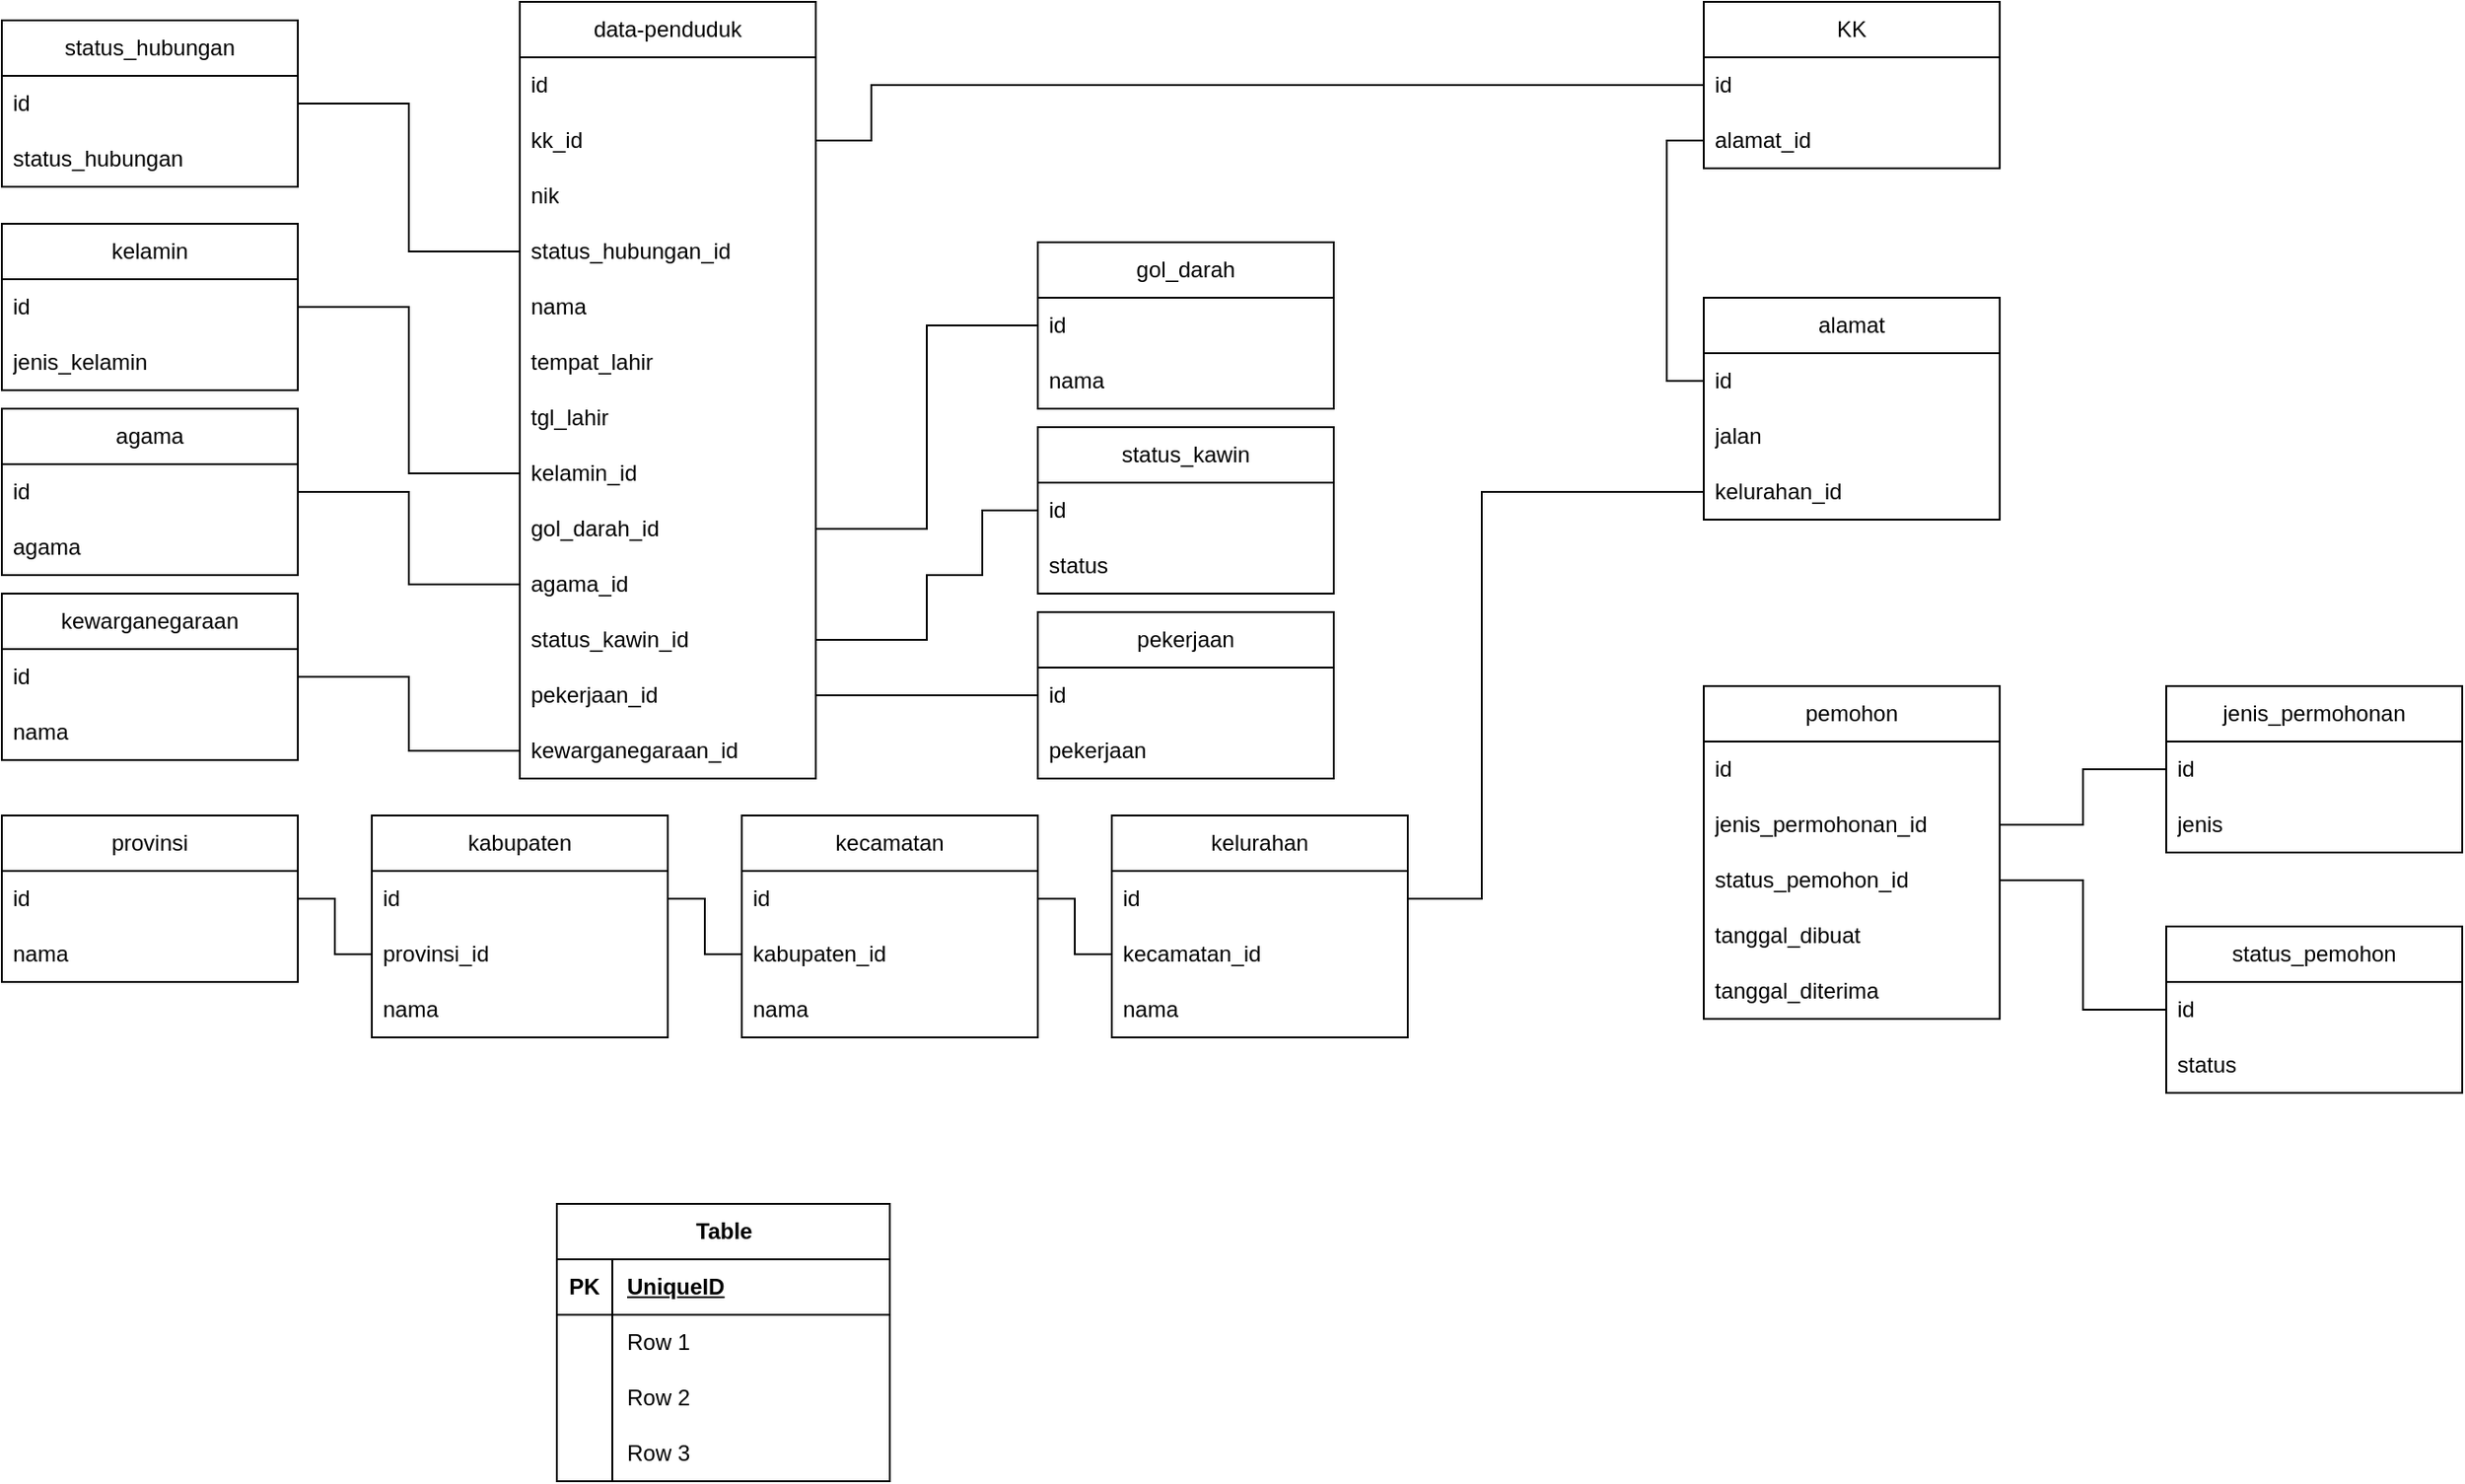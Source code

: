 <mxfile version="25.0.3">
  <diagram name="Page-1" id="0Un0IAWzI6U6qrBfIG15">
    <mxGraphModel dx="1697" dy="987" grid="1" gridSize="10" guides="1" tooltips="1" connect="1" arrows="1" fold="1" page="1" pageScale="1" pageWidth="827" pageHeight="1169" math="0" shadow="0">
      <root>
        <mxCell id="0" />
        <mxCell id="1" parent="0" />
        <mxCell id="j3dxWM0FpJ5QSCnhhDyS-1" value="data-penduduk" style="swimlane;fontStyle=0;childLayout=stackLayout;horizontal=1;startSize=30;horizontalStack=0;resizeParent=1;resizeParentMax=0;resizeLast=0;collapsible=1;marginBottom=0;whiteSpace=wrap;html=1;" parent="1" vertex="1">
          <mxGeometry x="280" y="40" width="160" height="420" as="geometry" />
        </mxCell>
        <mxCell id="j3dxWM0FpJ5QSCnhhDyS-2" value="id" style="text;strokeColor=none;fillColor=none;align=left;verticalAlign=middle;spacingLeft=4;spacingRight=4;overflow=hidden;points=[[0,0.5],[1,0.5]];portConstraint=eastwest;rotatable=0;whiteSpace=wrap;html=1;" parent="j3dxWM0FpJ5QSCnhhDyS-1" vertex="1">
          <mxGeometry y="30" width="160" height="30" as="geometry" />
        </mxCell>
        <mxCell id="KTUcgKB6S22YD4GUEnQX-1" value="kk_id" style="text;strokeColor=none;fillColor=none;align=left;verticalAlign=middle;spacingLeft=4;spacingRight=4;overflow=hidden;points=[[0,0.5],[1,0.5]];portConstraint=eastwest;rotatable=0;whiteSpace=wrap;html=1;" parent="j3dxWM0FpJ5QSCnhhDyS-1" vertex="1">
          <mxGeometry y="60" width="160" height="30" as="geometry" />
        </mxCell>
        <mxCell id="j3dxWM0FpJ5QSCnhhDyS-41" value="nik" style="text;strokeColor=none;fillColor=none;align=left;verticalAlign=middle;spacingLeft=4;spacingRight=4;overflow=hidden;points=[[0,0.5],[1,0.5]];portConstraint=eastwest;rotatable=0;whiteSpace=wrap;html=1;" parent="j3dxWM0FpJ5QSCnhhDyS-1" vertex="1">
          <mxGeometry y="90" width="160" height="30" as="geometry" />
        </mxCell>
        <mxCell id="KTUcgKB6S22YD4GUEnQX-11" value="status_hubungan_id" style="text;strokeColor=none;fillColor=none;align=left;verticalAlign=middle;spacingLeft=4;spacingRight=4;overflow=hidden;points=[[0,0.5],[1,0.5]];portConstraint=eastwest;rotatable=0;whiteSpace=wrap;html=1;" parent="j3dxWM0FpJ5QSCnhhDyS-1" vertex="1">
          <mxGeometry y="120" width="160" height="30" as="geometry" />
        </mxCell>
        <mxCell id="j3dxWM0FpJ5QSCnhhDyS-3" value="nama" style="text;strokeColor=none;fillColor=none;align=left;verticalAlign=middle;spacingLeft=4;spacingRight=4;overflow=hidden;points=[[0,0.5],[1,0.5]];portConstraint=eastwest;rotatable=0;whiteSpace=wrap;html=1;" parent="j3dxWM0FpJ5QSCnhhDyS-1" vertex="1">
          <mxGeometry y="150" width="160" height="30" as="geometry" />
        </mxCell>
        <mxCell id="j3dxWM0FpJ5QSCnhhDyS-51" value="tempat_lahir" style="text;strokeColor=none;fillColor=none;align=left;verticalAlign=middle;spacingLeft=4;spacingRight=4;overflow=hidden;points=[[0,0.5],[1,0.5]];portConstraint=eastwest;rotatable=0;whiteSpace=wrap;html=1;" parent="j3dxWM0FpJ5QSCnhhDyS-1" vertex="1">
          <mxGeometry y="180" width="160" height="30" as="geometry" />
        </mxCell>
        <mxCell id="j3dxWM0FpJ5QSCnhhDyS-52" value="tgl_lahir" style="text;strokeColor=none;fillColor=none;align=left;verticalAlign=middle;spacingLeft=4;spacingRight=4;overflow=hidden;points=[[0,0.5],[1,0.5]];portConstraint=eastwest;rotatable=0;whiteSpace=wrap;html=1;" parent="j3dxWM0FpJ5QSCnhhDyS-1" vertex="1">
          <mxGeometry y="210" width="160" height="30" as="geometry" />
        </mxCell>
        <mxCell id="j3dxWM0FpJ5QSCnhhDyS-4" value="kelamin_id" style="text;strokeColor=none;fillColor=none;align=left;verticalAlign=middle;spacingLeft=4;spacingRight=4;overflow=hidden;points=[[0,0.5],[1,0.5]];portConstraint=eastwest;rotatable=0;whiteSpace=wrap;html=1;" parent="j3dxWM0FpJ5QSCnhhDyS-1" vertex="1">
          <mxGeometry y="240" width="160" height="30" as="geometry" />
        </mxCell>
        <mxCell id="j3dxWM0FpJ5QSCnhhDyS-70" value="gol_darah_id" style="text;strokeColor=none;fillColor=none;align=left;verticalAlign=middle;spacingLeft=4;spacingRight=4;overflow=hidden;points=[[0,0.5],[1,0.5]];portConstraint=eastwest;rotatable=0;whiteSpace=wrap;html=1;" parent="j3dxWM0FpJ5QSCnhhDyS-1" vertex="1">
          <mxGeometry y="270" width="160" height="30" as="geometry" />
        </mxCell>
        <mxCell id="j3dxWM0FpJ5QSCnhhDyS-5" value="agama_id" style="text;strokeColor=none;fillColor=none;align=left;verticalAlign=middle;spacingLeft=4;spacingRight=4;overflow=hidden;points=[[0,0.5],[1,0.5]];portConstraint=eastwest;rotatable=0;whiteSpace=wrap;html=1;" parent="j3dxWM0FpJ5QSCnhhDyS-1" vertex="1">
          <mxGeometry y="300" width="160" height="30" as="geometry" />
        </mxCell>
        <mxCell id="j3dxWM0FpJ5QSCnhhDyS-39" value="status_kawin_id" style="text;strokeColor=none;fillColor=none;align=left;verticalAlign=middle;spacingLeft=4;spacingRight=4;overflow=hidden;points=[[0,0.5],[1,0.5]];portConstraint=eastwest;rotatable=0;whiteSpace=wrap;html=1;" parent="j3dxWM0FpJ5QSCnhhDyS-1" vertex="1">
          <mxGeometry y="330" width="160" height="30" as="geometry" />
        </mxCell>
        <mxCell id="j3dxWM0FpJ5QSCnhhDyS-66" value="pekerjaan_id" style="text;strokeColor=none;fillColor=none;align=left;verticalAlign=middle;spacingLeft=4;spacingRight=4;overflow=hidden;points=[[0,0.5],[1,0.5]];portConstraint=eastwest;rotatable=0;whiteSpace=wrap;html=1;" parent="j3dxWM0FpJ5QSCnhhDyS-1" vertex="1">
          <mxGeometry y="360" width="160" height="30" as="geometry" />
        </mxCell>
        <mxCell id="j3dxWM0FpJ5QSCnhhDyS-67" value="kewarganegaraan_id" style="text;strokeColor=none;fillColor=none;align=left;verticalAlign=middle;spacingLeft=4;spacingRight=4;overflow=hidden;points=[[0,0.5],[1,0.5]];portConstraint=eastwest;rotatable=0;whiteSpace=wrap;html=1;" parent="j3dxWM0FpJ5QSCnhhDyS-1" vertex="1">
          <mxGeometry y="390" width="160" height="30" as="geometry" />
        </mxCell>
        <mxCell id="j3dxWM0FpJ5QSCnhhDyS-6" value="kelamin" style="swimlane;fontStyle=0;childLayout=stackLayout;horizontal=1;startSize=30;horizontalStack=0;resizeParent=1;resizeParentMax=0;resizeLast=0;collapsible=1;marginBottom=0;whiteSpace=wrap;html=1;" parent="1" vertex="1">
          <mxGeometry y="160" width="160" height="90" as="geometry" />
        </mxCell>
        <mxCell id="j3dxWM0FpJ5QSCnhhDyS-7" value="id" style="text;strokeColor=none;fillColor=none;align=left;verticalAlign=middle;spacingLeft=4;spacingRight=4;overflow=hidden;points=[[0,0.5],[1,0.5]];portConstraint=eastwest;rotatable=0;whiteSpace=wrap;html=1;" parent="j3dxWM0FpJ5QSCnhhDyS-6" vertex="1">
          <mxGeometry y="30" width="160" height="30" as="geometry" />
        </mxCell>
        <mxCell id="j3dxWM0FpJ5QSCnhhDyS-8" value="jenis_kelamin" style="text;strokeColor=none;fillColor=none;align=left;verticalAlign=middle;spacingLeft=4;spacingRight=4;overflow=hidden;points=[[0,0.5],[1,0.5]];portConstraint=eastwest;rotatable=0;whiteSpace=wrap;html=1;" parent="j3dxWM0FpJ5QSCnhhDyS-6" vertex="1">
          <mxGeometry y="60" width="160" height="30" as="geometry" />
        </mxCell>
        <mxCell id="j3dxWM0FpJ5QSCnhhDyS-17" value="alamat" style="swimlane;fontStyle=0;childLayout=stackLayout;horizontal=1;startSize=30;horizontalStack=0;resizeParent=1;resizeParentMax=0;resizeLast=0;collapsible=1;marginBottom=0;whiteSpace=wrap;html=1;" parent="1" vertex="1">
          <mxGeometry x="920" y="200" width="160" height="120" as="geometry" />
        </mxCell>
        <mxCell id="j3dxWM0FpJ5QSCnhhDyS-18" value="id" style="text;strokeColor=none;fillColor=none;align=left;verticalAlign=middle;spacingLeft=4;spacingRight=4;overflow=hidden;points=[[0,0.5],[1,0.5]];portConstraint=eastwest;rotatable=0;whiteSpace=wrap;html=1;" parent="j3dxWM0FpJ5QSCnhhDyS-17" vertex="1">
          <mxGeometry y="30" width="160" height="30" as="geometry" />
        </mxCell>
        <mxCell id="j3dxWM0FpJ5QSCnhhDyS-19" value="jalan" style="text;strokeColor=none;fillColor=none;align=left;verticalAlign=middle;spacingLeft=4;spacingRight=4;overflow=hidden;points=[[0,0.5],[1,0.5]];portConstraint=eastwest;rotatable=0;whiteSpace=wrap;html=1;" parent="j3dxWM0FpJ5QSCnhhDyS-17" vertex="1">
          <mxGeometry y="60" width="160" height="30" as="geometry" />
        </mxCell>
        <mxCell id="j3dxWM0FpJ5QSCnhhDyS-36" value="kelurahan_id" style="text;strokeColor=none;fillColor=none;align=left;verticalAlign=middle;spacingLeft=4;spacingRight=4;overflow=hidden;points=[[0,0.5],[1,0.5]];portConstraint=eastwest;rotatable=0;whiteSpace=wrap;html=1;" parent="j3dxWM0FpJ5QSCnhhDyS-17" vertex="1">
          <mxGeometry y="90" width="160" height="30" as="geometry" />
        </mxCell>
        <mxCell id="j3dxWM0FpJ5QSCnhhDyS-20" value="provinsi" style="swimlane;fontStyle=0;childLayout=stackLayout;horizontal=1;startSize=30;horizontalStack=0;resizeParent=1;resizeParentMax=0;resizeLast=0;collapsible=1;marginBottom=0;whiteSpace=wrap;html=1;" parent="1" vertex="1">
          <mxGeometry y="480" width="160" height="90" as="geometry" />
        </mxCell>
        <mxCell id="j3dxWM0FpJ5QSCnhhDyS-21" value="id" style="text;strokeColor=none;fillColor=none;align=left;verticalAlign=middle;spacingLeft=4;spacingRight=4;overflow=hidden;points=[[0,0.5],[1,0.5]];portConstraint=eastwest;rotatable=0;whiteSpace=wrap;html=1;" parent="j3dxWM0FpJ5QSCnhhDyS-20" vertex="1">
          <mxGeometry y="30" width="160" height="30" as="geometry" />
        </mxCell>
        <mxCell id="j3dxWM0FpJ5QSCnhhDyS-22" value="nama" style="text;strokeColor=none;fillColor=none;align=left;verticalAlign=middle;spacingLeft=4;spacingRight=4;overflow=hidden;points=[[0,0.5],[1,0.5]];portConstraint=eastwest;rotatable=0;whiteSpace=wrap;html=1;" parent="j3dxWM0FpJ5QSCnhhDyS-20" vertex="1">
          <mxGeometry y="60" width="160" height="30" as="geometry" />
        </mxCell>
        <mxCell id="j3dxWM0FpJ5QSCnhhDyS-24" value="kabupaten" style="swimlane;fontStyle=0;childLayout=stackLayout;horizontal=1;startSize=30;horizontalStack=0;resizeParent=1;resizeParentMax=0;resizeLast=0;collapsible=1;marginBottom=0;whiteSpace=wrap;html=1;" parent="1" vertex="1">
          <mxGeometry x="200" y="480" width="160" height="120" as="geometry" />
        </mxCell>
        <mxCell id="j3dxWM0FpJ5QSCnhhDyS-25" value="id" style="text;strokeColor=none;fillColor=none;align=left;verticalAlign=middle;spacingLeft=4;spacingRight=4;overflow=hidden;points=[[0,0.5],[1,0.5]];portConstraint=eastwest;rotatable=0;whiteSpace=wrap;html=1;" parent="j3dxWM0FpJ5QSCnhhDyS-24" vertex="1">
          <mxGeometry y="30" width="160" height="30" as="geometry" />
        </mxCell>
        <mxCell id="j3dxWM0FpJ5QSCnhhDyS-26" value="provinsi_id" style="text;strokeColor=none;fillColor=none;align=left;verticalAlign=middle;spacingLeft=4;spacingRight=4;overflow=hidden;points=[[0,0.5],[1,0.5]];portConstraint=eastwest;rotatable=0;whiteSpace=wrap;html=1;" parent="j3dxWM0FpJ5QSCnhhDyS-24" vertex="1">
          <mxGeometry y="60" width="160" height="30" as="geometry" />
        </mxCell>
        <mxCell id="j3dxWM0FpJ5QSCnhhDyS-74" value="nama" style="text;strokeColor=none;fillColor=none;align=left;verticalAlign=middle;spacingLeft=4;spacingRight=4;overflow=hidden;points=[[0,0.5],[1,0.5]];portConstraint=eastwest;rotatable=0;whiteSpace=wrap;html=1;" parent="j3dxWM0FpJ5QSCnhhDyS-24" vertex="1">
          <mxGeometry y="90" width="160" height="30" as="geometry" />
        </mxCell>
        <mxCell id="j3dxWM0FpJ5QSCnhhDyS-27" value="kecamatan" style="swimlane;fontStyle=0;childLayout=stackLayout;horizontal=1;startSize=30;horizontalStack=0;resizeParent=1;resizeParentMax=0;resizeLast=0;collapsible=1;marginBottom=0;whiteSpace=wrap;html=1;" parent="1" vertex="1">
          <mxGeometry x="400" y="480" width="160" height="120" as="geometry" />
        </mxCell>
        <mxCell id="j3dxWM0FpJ5QSCnhhDyS-28" value="id" style="text;strokeColor=none;fillColor=none;align=left;verticalAlign=middle;spacingLeft=4;spacingRight=4;overflow=hidden;points=[[0,0.5],[1,0.5]];portConstraint=eastwest;rotatable=0;whiteSpace=wrap;html=1;" parent="j3dxWM0FpJ5QSCnhhDyS-27" vertex="1">
          <mxGeometry y="30" width="160" height="30" as="geometry" />
        </mxCell>
        <mxCell id="j3dxWM0FpJ5QSCnhhDyS-29" value="kabupaten_id" style="text;strokeColor=none;fillColor=none;align=left;verticalAlign=middle;spacingLeft=4;spacingRight=4;overflow=hidden;points=[[0,0.5],[1,0.5]];portConstraint=eastwest;rotatable=0;whiteSpace=wrap;html=1;" parent="j3dxWM0FpJ5QSCnhhDyS-27" vertex="1">
          <mxGeometry y="60" width="160" height="30" as="geometry" />
        </mxCell>
        <mxCell id="j3dxWM0FpJ5QSCnhhDyS-75" value="nama" style="text;strokeColor=none;fillColor=none;align=left;verticalAlign=middle;spacingLeft=4;spacingRight=4;overflow=hidden;points=[[0,0.5],[1,0.5]];portConstraint=eastwest;rotatable=0;whiteSpace=wrap;html=1;" parent="j3dxWM0FpJ5QSCnhhDyS-27" vertex="1">
          <mxGeometry y="90" width="160" height="30" as="geometry" />
        </mxCell>
        <mxCell id="j3dxWM0FpJ5QSCnhhDyS-30" value="kelurahan" style="swimlane;fontStyle=0;childLayout=stackLayout;horizontal=1;startSize=30;horizontalStack=0;resizeParent=1;resizeParentMax=0;resizeLast=0;collapsible=1;marginBottom=0;whiteSpace=wrap;html=1;" parent="1" vertex="1">
          <mxGeometry x="600" y="480" width="160" height="120" as="geometry" />
        </mxCell>
        <mxCell id="j3dxWM0FpJ5QSCnhhDyS-31" value="id" style="text;strokeColor=none;fillColor=none;align=left;verticalAlign=middle;spacingLeft=4;spacingRight=4;overflow=hidden;points=[[0,0.5],[1,0.5]];portConstraint=eastwest;rotatable=0;whiteSpace=wrap;html=1;" parent="j3dxWM0FpJ5QSCnhhDyS-30" vertex="1">
          <mxGeometry y="30" width="160" height="30" as="geometry" />
        </mxCell>
        <mxCell id="j3dxWM0FpJ5QSCnhhDyS-32" value="kecamatan_id" style="text;strokeColor=none;fillColor=none;align=left;verticalAlign=middle;spacingLeft=4;spacingRight=4;overflow=hidden;points=[[0,0.5],[1,0.5]];portConstraint=eastwest;rotatable=0;whiteSpace=wrap;html=1;" parent="j3dxWM0FpJ5QSCnhhDyS-30" vertex="1">
          <mxGeometry y="60" width="160" height="30" as="geometry" />
        </mxCell>
        <mxCell id="j3dxWM0FpJ5QSCnhhDyS-76" value="nama" style="text;strokeColor=none;fillColor=none;align=left;verticalAlign=middle;spacingLeft=4;spacingRight=4;overflow=hidden;points=[[0,0.5],[1,0.5]];portConstraint=eastwest;rotatable=0;whiteSpace=wrap;html=1;" parent="j3dxWM0FpJ5QSCnhhDyS-30" vertex="1">
          <mxGeometry y="90" width="160" height="30" as="geometry" />
        </mxCell>
        <mxCell id="j3dxWM0FpJ5QSCnhhDyS-42" value="gol_darah" style="swimlane;fontStyle=0;childLayout=stackLayout;horizontal=1;startSize=30;horizontalStack=0;resizeParent=1;resizeParentMax=0;resizeLast=0;collapsible=1;marginBottom=0;whiteSpace=wrap;html=1;" parent="1" vertex="1">
          <mxGeometry x="560" y="170" width="160" height="90" as="geometry" />
        </mxCell>
        <mxCell id="j3dxWM0FpJ5QSCnhhDyS-43" value="id" style="text;strokeColor=none;fillColor=none;align=left;verticalAlign=middle;spacingLeft=4;spacingRight=4;overflow=hidden;points=[[0,0.5],[1,0.5]];portConstraint=eastwest;rotatable=0;whiteSpace=wrap;html=1;" parent="j3dxWM0FpJ5QSCnhhDyS-42" vertex="1">
          <mxGeometry y="30" width="160" height="30" as="geometry" />
        </mxCell>
        <mxCell id="j3dxWM0FpJ5QSCnhhDyS-44" value="nama" style="text;strokeColor=none;fillColor=none;align=left;verticalAlign=middle;spacingLeft=4;spacingRight=4;overflow=hidden;points=[[0,0.5],[1,0.5]];portConstraint=eastwest;rotatable=0;whiteSpace=wrap;html=1;" parent="j3dxWM0FpJ5QSCnhhDyS-42" vertex="1">
          <mxGeometry y="60" width="160" height="30" as="geometry" />
        </mxCell>
        <mxCell id="j3dxWM0FpJ5QSCnhhDyS-11" value="agama" style="swimlane;fontStyle=0;childLayout=stackLayout;horizontal=1;startSize=30;horizontalStack=0;resizeParent=1;resizeParentMax=0;resizeLast=0;collapsible=1;marginBottom=0;whiteSpace=wrap;html=1;" parent="1" vertex="1">
          <mxGeometry y="260" width="160" height="90" as="geometry" />
        </mxCell>
        <mxCell id="j3dxWM0FpJ5QSCnhhDyS-12" value="id" style="text;strokeColor=none;fillColor=none;align=left;verticalAlign=middle;spacingLeft=4;spacingRight=4;overflow=hidden;points=[[0,0.5],[1,0.5]];portConstraint=eastwest;rotatable=0;whiteSpace=wrap;html=1;" parent="j3dxWM0FpJ5QSCnhhDyS-11" vertex="1">
          <mxGeometry y="30" width="160" height="30" as="geometry" />
        </mxCell>
        <mxCell id="j3dxWM0FpJ5QSCnhhDyS-13" value="agama" style="text;strokeColor=none;fillColor=none;align=left;verticalAlign=middle;spacingLeft=4;spacingRight=4;overflow=hidden;points=[[0,0.5],[1,0.5]];portConstraint=eastwest;rotatable=0;whiteSpace=wrap;html=1;" parent="j3dxWM0FpJ5QSCnhhDyS-11" vertex="1">
          <mxGeometry y="60" width="160" height="30" as="geometry" />
        </mxCell>
        <mxCell id="j3dxWM0FpJ5QSCnhhDyS-71" style="edgeStyle=orthogonalEdgeStyle;rounded=0;orthogonalLoop=1;jettySize=auto;html=1;endArrow=none;endFill=0;" parent="1" source="j3dxWM0FpJ5QSCnhhDyS-43" target="j3dxWM0FpJ5QSCnhhDyS-70" edge="1">
          <mxGeometry relative="1" as="geometry" />
        </mxCell>
        <mxCell id="j3dxWM0FpJ5QSCnhhDyS-73" style="edgeStyle=orthogonalEdgeStyle;rounded=0;orthogonalLoop=1;jettySize=auto;html=1;endArrow=none;endFill=0;" parent="1" source="j3dxWM0FpJ5QSCnhhDyS-12" target="j3dxWM0FpJ5QSCnhhDyS-5" edge="1">
          <mxGeometry relative="1" as="geometry" />
        </mxCell>
        <mxCell id="j3dxWM0FpJ5QSCnhhDyS-78" style="edgeStyle=orthogonalEdgeStyle;rounded=0;orthogonalLoop=1;jettySize=auto;html=1;endArrow=none;endFill=0;" parent="1" source="j3dxWM0FpJ5QSCnhhDyS-32" target="j3dxWM0FpJ5QSCnhhDyS-28" edge="1">
          <mxGeometry relative="1" as="geometry" />
        </mxCell>
        <mxCell id="j3dxWM0FpJ5QSCnhhDyS-79" style="edgeStyle=orthogonalEdgeStyle;rounded=0;orthogonalLoop=1;jettySize=auto;html=1;endArrow=none;endFill=0;" parent="1" source="j3dxWM0FpJ5QSCnhhDyS-29" target="j3dxWM0FpJ5QSCnhhDyS-25" edge="1">
          <mxGeometry relative="1" as="geometry" />
        </mxCell>
        <mxCell id="j3dxWM0FpJ5QSCnhhDyS-80" style="edgeStyle=orthogonalEdgeStyle;rounded=0;orthogonalLoop=1;jettySize=auto;html=1;endArrow=none;endFill=0;" parent="1" source="j3dxWM0FpJ5QSCnhhDyS-26" target="j3dxWM0FpJ5QSCnhhDyS-21" edge="1">
          <mxGeometry relative="1" as="geometry" />
        </mxCell>
        <mxCell id="j3dxWM0FpJ5QSCnhhDyS-84" value="status_kawin" style="swimlane;fontStyle=0;childLayout=stackLayout;horizontal=1;startSize=30;horizontalStack=0;resizeParent=1;resizeParentMax=0;resizeLast=0;collapsible=1;marginBottom=0;whiteSpace=wrap;html=1;" parent="1" vertex="1">
          <mxGeometry x="560" y="270" width="160" height="90" as="geometry" />
        </mxCell>
        <mxCell id="j3dxWM0FpJ5QSCnhhDyS-85" value="id" style="text;strokeColor=none;fillColor=none;align=left;verticalAlign=middle;spacingLeft=4;spacingRight=4;overflow=hidden;points=[[0,0.5],[1,0.5]];portConstraint=eastwest;rotatable=0;whiteSpace=wrap;html=1;" parent="j3dxWM0FpJ5QSCnhhDyS-84" vertex="1">
          <mxGeometry y="30" width="160" height="30" as="geometry" />
        </mxCell>
        <mxCell id="j3dxWM0FpJ5QSCnhhDyS-86" value="status" style="text;strokeColor=none;fillColor=none;align=left;verticalAlign=middle;spacingLeft=4;spacingRight=4;overflow=hidden;points=[[0,0.5],[1,0.5]];portConstraint=eastwest;rotatable=0;whiteSpace=wrap;html=1;" parent="j3dxWM0FpJ5QSCnhhDyS-84" vertex="1">
          <mxGeometry y="60" width="160" height="30" as="geometry" />
        </mxCell>
        <mxCell id="j3dxWM0FpJ5QSCnhhDyS-88" style="edgeStyle=orthogonalEdgeStyle;rounded=0;orthogonalLoop=1;jettySize=auto;html=1;endArrow=none;endFill=0;" parent="1" source="j3dxWM0FpJ5QSCnhhDyS-85" target="j3dxWM0FpJ5QSCnhhDyS-39" edge="1">
          <mxGeometry relative="1" as="geometry">
            <Array as="points">
              <mxPoint x="530" y="315" />
              <mxPoint x="530" y="350" />
              <mxPoint x="500" y="350" />
              <mxPoint x="500" y="385" />
            </Array>
          </mxGeometry>
        </mxCell>
        <mxCell id="j3dxWM0FpJ5QSCnhhDyS-89" value="pekerjaan" style="swimlane;fontStyle=0;childLayout=stackLayout;horizontal=1;startSize=30;horizontalStack=0;resizeParent=1;resizeParentMax=0;resizeLast=0;collapsible=1;marginBottom=0;whiteSpace=wrap;html=1;" parent="1" vertex="1">
          <mxGeometry x="560" y="370" width="160" height="90" as="geometry" />
        </mxCell>
        <mxCell id="j3dxWM0FpJ5QSCnhhDyS-90" value="id" style="text;strokeColor=none;fillColor=none;align=left;verticalAlign=middle;spacingLeft=4;spacingRight=4;overflow=hidden;points=[[0,0.5],[1,0.5]];portConstraint=eastwest;rotatable=0;whiteSpace=wrap;html=1;" parent="j3dxWM0FpJ5QSCnhhDyS-89" vertex="1">
          <mxGeometry y="30" width="160" height="30" as="geometry" />
        </mxCell>
        <mxCell id="j3dxWM0FpJ5QSCnhhDyS-91" value="pekerjaan" style="text;strokeColor=none;fillColor=none;align=left;verticalAlign=middle;spacingLeft=4;spacingRight=4;overflow=hidden;points=[[0,0.5],[1,0.5]];portConstraint=eastwest;rotatable=0;whiteSpace=wrap;html=1;" parent="j3dxWM0FpJ5QSCnhhDyS-89" vertex="1">
          <mxGeometry y="60" width="160" height="30" as="geometry" />
        </mxCell>
        <mxCell id="j3dxWM0FpJ5QSCnhhDyS-92" style="edgeStyle=orthogonalEdgeStyle;rounded=0;orthogonalLoop=1;jettySize=auto;html=1;endArrow=none;endFill=0;" parent="1" source="j3dxWM0FpJ5QSCnhhDyS-36" target="j3dxWM0FpJ5QSCnhhDyS-31" edge="1">
          <mxGeometry relative="1" as="geometry">
            <Array as="points">
              <mxPoint x="800" y="305" />
              <mxPoint x="800" y="525" />
            </Array>
          </mxGeometry>
        </mxCell>
        <mxCell id="j3dxWM0FpJ5QSCnhhDyS-93" style="edgeStyle=orthogonalEdgeStyle;rounded=0;orthogonalLoop=1;jettySize=auto;html=1;endArrow=none;endFill=0;" parent="1" source="j3dxWM0FpJ5QSCnhhDyS-90" target="j3dxWM0FpJ5QSCnhhDyS-66" edge="1">
          <mxGeometry relative="1" as="geometry" />
        </mxCell>
        <mxCell id="j3dxWM0FpJ5QSCnhhDyS-94" value="kewarganegaraan" style="swimlane;fontStyle=0;childLayout=stackLayout;horizontal=1;startSize=30;horizontalStack=0;resizeParent=1;resizeParentMax=0;resizeLast=0;collapsible=1;marginBottom=0;whiteSpace=wrap;html=1;" parent="1" vertex="1">
          <mxGeometry y="360" width="160" height="90" as="geometry" />
        </mxCell>
        <mxCell id="j3dxWM0FpJ5QSCnhhDyS-95" value="id" style="text;strokeColor=none;fillColor=none;align=left;verticalAlign=middle;spacingLeft=4;spacingRight=4;overflow=hidden;points=[[0,0.5],[1,0.5]];portConstraint=eastwest;rotatable=0;whiteSpace=wrap;html=1;" parent="j3dxWM0FpJ5QSCnhhDyS-94" vertex="1">
          <mxGeometry y="30" width="160" height="30" as="geometry" />
        </mxCell>
        <mxCell id="j3dxWM0FpJ5QSCnhhDyS-96" value="nama" style="text;strokeColor=none;fillColor=none;align=left;verticalAlign=middle;spacingLeft=4;spacingRight=4;overflow=hidden;points=[[0,0.5],[1,0.5]];portConstraint=eastwest;rotatable=0;whiteSpace=wrap;html=1;" parent="j3dxWM0FpJ5QSCnhhDyS-94" vertex="1">
          <mxGeometry y="60" width="160" height="30" as="geometry" />
        </mxCell>
        <mxCell id="j3dxWM0FpJ5QSCnhhDyS-97" style="edgeStyle=orthogonalEdgeStyle;rounded=0;orthogonalLoop=1;jettySize=auto;html=1;endArrow=none;endFill=0;" parent="1" source="j3dxWM0FpJ5QSCnhhDyS-4" target="j3dxWM0FpJ5QSCnhhDyS-7" edge="1">
          <mxGeometry relative="1" as="geometry" />
        </mxCell>
        <mxCell id="j3dxWM0FpJ5QSCnhhDyS-98" style="edgeStyle=orthogonalEdgeStyle;rounded=0;orthogonalLoop=1;jettySize=auto;html=1;endArrow=none;endFill=0;" parent="1" source="j3dxWM0FpJ5QSCnhhDyS-67" target="j3dxWM0FpJ5QSCnhhDyS-95" edge="1">
          <mxGeometry relative="1" as="geometry" />
        </mxCell>
        <mxCell id="KTUcgKB6S22YD4GUEnQX-2" value="KK" style="swimlane;fontStyle=0;childLayout=stackLayout;horizontal=1;startSize=30;horizontalStack=0;resizeParent=1;resizeParentMax=0;resizeLast=0;collapsible=1;marginBottom=0;whiteSpace=wrap;html=1;" parent="1" vertex="1">
          <mxGeometry x="920" y="40" width="160" height="90" as="geometry" />
        </mxCell>
        <mxCell id="KTUcgKB6S22YD4GUEnQX-3" value="id" style="text;strokeColor=none;fillColor=none;align=left;verticalAlign=middle;spacingLeft=4;spacingRight=4;overflow=hidden;points=[[0,0.5],[1,0.5]];portConstraint=eastwest;rotatable=0;whiteSpace=wrap;html=1;" parent="KTUcgKB6S22YD4GUEnQX-2" vertex="1">
          <mxGeometry y="30" width="160" height="30" as="geometry" />
        </mxCell>
        <mxCell id="KTUcgKB6S22YD4GUEnQX-4" value="alamat_id" style="text;strokeColor=none;fillColor=none;align=left;verticalAlign=middle;spacingLeft=4;spacingRight=4;overflow=hidden;points=[[0,0.5],[1,0.5]];portConstraint=eastwest;rotatable=0;whiteSpace=wrap;html=1;" parent="KTUcgKB6S22YD4GUEnQX-2" vertex="1">
          <mxGeometry y="60" width="160" height="30" as="geometry" />
        </mxCell>
        <mxCell id="KTUcgKB6S22YD4GUEnQX-6" style="edgeStyle=orthogonalEdgeStyle;rounded=0;orthogonalLoop=1;jettySize=auto;html=1;endArrow=none;endFill=0;" parent="1" source="KTUcgKB6S22YD4GUEnQX-1" target="KTUcgKB6S22YD4GUEnQX-3" edge="1">
          <mxGeometry relative="1" as="geometry">
            <Array as="points">
              <mxPoint x="470" y="115" />
              <mxPoint x="470" y="85" />
            </Array>
          </mxGeometry>
        </mxCell>
        <mxCell id="KTUcgKB6S22YD4GUEnQX-7" style="edgeStyle=orthogonalEdgeStyle;rounded=0;orthogonalLoop=1;jettySize=auto;html=1;endArrow=none;endFill=0;" parent="1" source="KTUcgKB6S22YD4GUEnQX-4" target="j3dxWM0FpJ5QSCnhhDyS-18" edge="1">
          <mxGeometry relative="1" as="geometry">
            <Array as="points">
              <mxPoint x="900" y="115" />
              <mxPoint x="900" y="245" />
            </Array>
          </mxGeometry>
        </mxCell>
        <mxCell id="KTUcgKB6S22YD4GUEnQX-8" value="status_hubungan" style="swimlane;fontStyle=0;childLayout=stackLayout;horizontal=1;startSize=30;horizontalStack=0;resizeParent=1;resizeParentMax=0;resizeLast=0;collapsible=1;marginBottom=0;whiteSpace=wrap;html=1;" parent="1" vertex="1">
          <mxGeometry y="50" width="160" height="90" as="geometry" />
        </mxCell>
        <mxCell id="KTUcgKB6S22YD4GUEnQX-9" value="id" style="text;strokeColor=none;fillColor=none;align=left;verticalAlign=middle;spacingLeft=4;spacingRight=4;overflow=hidden;points=[[0,0.5],[1,0.5]];portConstraint=eastwest;rotatable=0;whiteSpace=wrap;html=1;" parent="KTUcgKB6S22YD4GUEnQX-8" vertex="1">
          <mxGeometry y="30" width="160" height="30" as="geometry" />
        </mxCell>
        <mxCell id="KTUcgKB6S22YD4GUEnQX-10" value="status_hubungan" style="text;strokeColor=none;fillColor=none;align=left;verticalAlign=middle;spacingLeft=4;spacingRight=4;overflow=hidden;points=[[0,0.5],[1,0.5]];portConstraint=eastwest;rotatable=0;whiteSpace=wrap;html=1;" parent="KTUcgKB6S22YD4GUEnQX-8" vertex="1">
          <mxGeometry y="60" width="160" height="30" as="geometry" />
        </mxCell>
        <mxCell id="KTUcgKB6S22YD4GUEnQX-12" style="edgeStyle=orthogonalEdgeStyle;rounded=0;orthogonalLoop=1;jettySize=auto;html=1;endArrow=none;endFill=0;" parent="1" source="KTUcgKB6S22YD4GUEnQX-11" target="KTUcgKB6S22YD4GUEnQX-9" edge="1">
          <mxGeometry relative="1" as="geometry" />
        </mxCell>
        <mxCell id="KTUcgKB6S22YD4GUEnQX-13" value="pemohon" style="swimlane;fontStyle=0;childLayout=stackLayout;horizontal=1;startSize=30;horizontalStack=0;resizeParent=1;resizeParentMax=0;resizeLast=0;collapsible=1;marginBottom=0;whiteSpace=wrap;html=1;" parent="1" vertex="1">
          <mxGeometry x="920" y="410" width="160" height="180" as="geometry" />
        </mxCell>
        <mxCell id="KTUcgKB6S22YD4GUEnQX-14" value="id" style="text;strokeColor=none;fillColor=none;align=left;verticalAlign=middle;spacingLeft=4;spacingRight=4;overflow=hidden;points=[[0,0.5],[1,0.5]];portConstraint=eastwest;rotatable=0;whiteSpace=wrap;html=1;" parent="KTUcgKB6S22YD4GUEnQX-13" vertex="1">
          <mxGeometry y="30" width="160" height="30" as="geometry" />
        </mxCell>
        <mxCell id="KTUcgKB6S22YD4GUEnQX-15" value="jenis_permohonan_id" style="text;strokeColor=none;fillColor=none;align=left;verticalAlign=middle;spacingLeft=4;spacingRight=4;overflow=hidden;points=[[0,0.5],[1,0.5]];portConstraint=eastwest;rotatable=0;whiteSpace=wrap;html=1;" parent="KTUcgKB6S22YD4GUEnQX-13" vertex="1">
          <mxGeometry y="60" width="160" height="30" as="geometry" />
        </mxCell>
        <mxCell id="KTUcgKB6S22YD4GUEnQX-23" value="status_pemohon_id" style="text;strokeColor=none;fillColor=none;align=left;verticalAlign=middle;spacingLeft=4;spacingRight=4;overflow=hidden;points=[[0,0.5],[1,0.5]];portConstraint=eastwest;rotatable=0;whiteSpace=wrap;html=1;" parent="KTUcgKB6S22YD4GUEnQX-13" vertex="1">
          <mxGeometry y="90" width="160" height="30" as="geometry" />
        </mxCell>
        <mxCell id="KTUcgKB6S22YD4GUEnQX-21" value="tanggal_dibuat" style="text;strokeColor=none;fillColor=none;align=left;verticalAlign=middle;spacingLeft=4;spacingRight=4;overflow=hidden;points=[[0,0.5],[1,0.5]];portConstraint=eastwest;rotatable=0;whiteSpace=wrap;html=1;" parent="KTUcgKB6S22YD4GUEnQX-13" vertex="1">
          <mxGeometry y="120" width="160" height="30" as="geometry" />
        </mxCell>
        <mxCell id="KTUcgKB6S22YD4GUEnQX-22" value="tanggal_diterima" style="text;strokeColor=none;fillColor=none;align=left;verticalAlign=middle;spacingLeft=4;spacingRight=4;overflow=hidden;points=[[0,0.5],[1,0.5]];portConstraint=eastwest;rotatable=0;whiteSpace=wrap;html=1;" parent="KTUcgKB6S22YD4GUEnQX-13" vertex="1">
          <mxGeometry y="150" width="160" height="30" as="geometry" />
        </mxCell>
        <mxCell id="KTUcgKB6S22YD4GUEnQX-17" value="jenis_permohonan" style="swimlane;fontStyle=0;childLayout=stackLayout;horizontal=1;startSize=30;horizontalStack=0;resizeParent=1;resizeParentMax=0;resizeLast=0;collapsible=1;marginBottom=0;whiteSpace=wrap;html=1;" parent="1" vertex="1">
          <mxGeometry x="1170" y="410" width="160" height="90" as="geometry" />
        </mxCell>
        <mxCell id="KTUcgKB6S22YD4GUEnQX-18" value="id" style="text;strokeColor=none;fillColor=none;align=left;verticalAlign=middle;spacingLeft=4;spacingRight=4;overflow=hidden;points=[[0,0.5],[1,0.5]];portConstraint=eastwest;rotatable=0;whiteSpace=wrap;html=1;" parent="KTUcgKB6S22YD4GUEnQX-17" vertex="1">
          <mxGeometry y="30" width="160" height="30" as="geometry" />
        </mxCell>
        <mxCell id="KTUcgKB6S22YD4GUEnQX-19" value="jenis" style="text;strokeColor=none;fillColor=none;align=left;verticalAlign=middle;spacingLeft=4;spacingRight=4;overflow=hidden;points=[[0,0.5],[1,0.5]];portConstraint=eastwest;rotatable=0;whiteSpace=wrap;html=1;" parent="KTUcgKB6S22YD4GUEnQX-17" vertex="1">
          <mxGeometry y="60" width="160" height="30" as="geometry" />
        </mxCell>
        <mxCell id="KTUcgKB6S22YD4GUEnQX-20" style="edgeStyle=orthogonalEdgeStyle;rounded=0;orthogonalLoop=1;jettySize=auto;html=1;endArrow=none;endFill=0;" parent="1" source="KTUcgKB6S22YD4GUEnQX-15" target="KTUcgKB6S22YD4GUEnQX-18" edge="1">
          <mxGeometry relative="1" as="geometry" />
        </mxCell>
        <mxCell id="KTUcgKB6S22YD4GUEnQX-24" value="status_pemohon" style="swimlane;fontStyle=0;childLayout=stackLayout;horizontal=1;startSize=30;horizontalStack=0;resizeParent=1;resizeParentMax=0;resizeLast=0;collapsible=1;marginBottom=0;whiteSpace=wrap;html=1;" parent="1" vertex="1">
          <mxGeometry x="1170" y="540" width="160" height="90" as="geometry" />
        </mxCell>
        <mxCell id="KTUcgKB6S22YD4GUEnQX-25" value="id" style="text;strokeColor=none;fillColor=none;align=left;verticalAlign=middle;spacingLeft=4;spacingRight=4;overflow=hidden;points=[[0,0.5],[1,0.5]];portConstraint=eastwest;rotatable=0;whiteSpace=wrap;html=1;" parent="KTUcgKB6S22YD4GUEnQX-24" vertex="1">
          <mxGeometry y="30" width="160" height="30" as="geometry" />
        </mxCell>
        <mxCell id="KTUcgKB6S22YD4GUEnQX-26" value="status" style="text;strokeColor=none;fillColor=none;align=left;verticalAlign=middle;spacingLeft=4;spacingRight=4;overflow=hidden;points=[[0,0.5],[1,0.5]];portConstraint=eastwest;rotatable=0;whiteSpace=wrap;html=1;" parent="KTUcgKB6S22YD4GUEnQX-24" vertex="1">
          <mxGeometry y="60" width="160" height="30" as="geometry" />
        </mxCell>
        <mxCell id="KTUcgKB6S22YD4GUEnQX-27" style="edgeStyle=orthogonalEdgeStyle;rounded=0;orthogonalLoop=1;jettySize=auto;html=1;endArrow=none;endFill=0;" parent="1" source="KTUcgKB6S22YD4GUEnQX-23" target="KTUcgKB6S22YD4GUEnQX-25" edge="1">
          <mxGeometry relative="1" as="geometry" />
        </mxCell>
        <mxCell id="vzCedA02A4Vlrn79osnB-1" value="Table" style="shape=table;startSize=30;container=1;collapsible=1;childLayout=tableLayout;fixedRows=1;rowLines=0;fontStyle=1;align=center;resizeLast=1;html=1;" vertex="1" parent="1">
          <mxGeometry x="300" y="690" width="180" height="150" as="geometry" />
        </mxCell>
        <mxCell id="vzCedA02A4Vlrn79osnB-2" value="" style="shape=tableRow;horizontal=0;startSize=0;swimlaneHead=0;swimlaneBody=0;fillColor=none;collapsible=0;dropTarget=0;points=[[0,0.5],[1,0.5]];portConstraint=eastwest;top=0;left=0;right=0;bottom=1;" vertex="1" parent="vzCedA02A4Vlrn79osnB-1">
          <mxGeometry y="30" width="180" height="30" as="geometry" />
        </mxCell>
        <mxCell id="vzCedA02A4Vlrn79osnB-3" value="PK" style="shape=partialRectangle;connectable=0;fillColor=none;top=0;left=0;bottom=0;right=0;fontStyle=1;overflow=hidden;whiteSpace=wrap;html=1;" vertex="1" parent="vzCedA02A4Vlrn79osnB-2">
          <mxGeometry width="30" height="30" as="geometry">
            <mxRectangle width="30" height="30" as="alternateBounds" />
          </mxGeometry>
        </mxCell>
        <mxCell id="vzCedA02A4Vlrn79osnB-4" value="UniqueID" style="shape=partialRectangle;connectable=0;fillColor=none;top=0;left=0;bottom=0;right=0;align=left;spacingLeft=6;fontStyle=5;overflow=hidden;whiteSpace=wrap;html=1;" vertex="1" parent="vzCedA02A4Vlrn79osnB-2">
          <mxGeometry x="30" width="150" height="30" as="geometry">
            <mxRectangle width="150" height="30" as="alternateBounds" />
          </mxGeometry>
        </mxCell>
        <mxCell id="vzCedA02A4Vlrn79osnB-5" value="" style="shape=tableRow;horizontal=0;startSize=0;swimlaneHead=0;swimlaneBody=0;fillColor=none;collapsible=0;dropTarget=0;points=[[0,0.5],[1,0.5]];portConstraint=eastwest;top=0;left=0;right=0;bottom=0;" vertex="1" parent="vzCedA02A4Vlrn79osnB-1">
          <mxGeometry y="60" width="180" height="30" as="geometry" />
        </mxCell>
        <mxCell id="vzCedA02A4Vlrn79osnB-6" value="" style="shape=partialRectangle;connectable=0;fillColor=none;top=0;left=0;bottom=0;right=0;editable=1;overflow=hidden;whiteSpace=wrap;html=1;" vertex="1" parent="vzCedA02A4Vlrn79osnB-5">
          <mxGeometry width="30" height="30" as="geometry">
            <mxRectangle width="30" height="30" as="alternateBounds" />
          </mxGeometry>
        </mxCell>
        <mxCell id="vzCedA02A4Vlrn79osnB-7" value="Row 1" style="shape=partialRectangle;connectable=0;fillColor=none;top=0;left=0;bottom=0;right=0;align=left;spacingLeft=6;overflow=hidden;whiteSpace=wrap;html=1;" vertex="1" parent="vzCedA02A4Vlrn79osnB-5">
          <mxGeometry x="30" width="150" height="30" as="geometry">
            <mxRectangle width="150" height="30" as="alternateBounds" />
          </mxGeometry>
        </mxCell>
        <mxCell id="vzCedA02A4Vlrn79osnB-8" value="" style="shape=tableRow;horizontal=0;startSize=0;swimlaneHead=0;swimlaneBody=0;fillColor=none;collapsible=0;dropTarget=0;points=[[0,0.5],[1,0.5]];portConstraint=eastwest;top=0;left=0;right=0;bottom=0;" vertex="1" parent="vzCedA02A4Vlrn79osnB-1">
          <mxGeometry y="90" width="180" height="30" as="geometry" />
        </mxCell>
        <mxCell id="vzCedA02A4Vlrn79osnB-9" value="" style="shape=partialRectangle;connectable=0;fillColor=none;top=0;left=0;bottom=0;right=0;editable=1;overflow=hidden;whiteSpace=wrap;html=1;" vertex="1" parent="vzCedA02A4Vlrn79osnB-8">
          <mxGeometry width="30" height="30" as="geometry">
            <mxRectangle width="30" height="30" as="alternateBounds" />
          </mxGeometry>
        </mxCell>
        <mxCell id="vzCedA02A4Vlrn79osnB-10" value="Row 2" style="shape=partialRectangle;connectable=0;fillColor=none;top=0;left=0;bottom=0;right=0;align=left;spacingLeft=6;overflow=hidden;whiteSpace=wrap;html=1;" vertex="1" parent="vzCedA02A4Vlrn79osnB-8">
          <mxGeometry x="30" width="150" height="30" as="geometry">
            <mxRectangle width="150" height="30" as="alternateBounds" />
          </mxGeometry>
        </mxCell>
        <mxCell id="vzCedA02A4Vlrn79osnB-11" value="" style="shape=tableRow;horizontal=0;startSize=0;swimlaneHead=0;swimlaneBody=0;fillColor=none;collapsible=0;dropTarget=0;points=[[0,0.5],[1,0.5]];portConstraint=eastwest;top=0;left=0;right=0;bottom=0;" vertex="1" parent="vzCedA02A4Vlrn79osnB-1">
          <mxGeometry y="120" width="180" height="30" as="geometry" />
        </mxCell>
        <mxCell id="vzCedA02A4Vlrn79osnB-12" value="" style="shape=partialRectangle;connectable=0;fillColor=none;top=0;left=0;bottom=0;right=0;editable=1;overflow=hidden;whiteSpace=wrap;html=1;" vertex="1" parent="vzCedA02A4Vlrn79osnB-11">
          <mxGeometry width="30" height="30" as="geometry">
            <mxRectangle width="30" height="30" as="alternateBounds" />
          </mxGeometry>
        </mxCell>
        <mxCell id="vzCedA02A4Vlrn79osnB-13" value="Row 3" style="shape=partialRectangle;connectable=0;fillColor=none;top=0;left=0;bottom=0;right=0;align=left;spacingLeft=6;overflow=hidden;whiteSpace=wrap;html=1;" vertex="1" parent="vzCedA02A4Vlrn79osnB-11">
          <mxGeometry x="30" width="150" height="30" as="geometry">
            <mxRectangle width="150" height="30" as="alternateBounds" />
          </mxGeometry>
        </mxCell>
      </root>
    </mxGraphModel>
  </diagram>
</mxfile>
